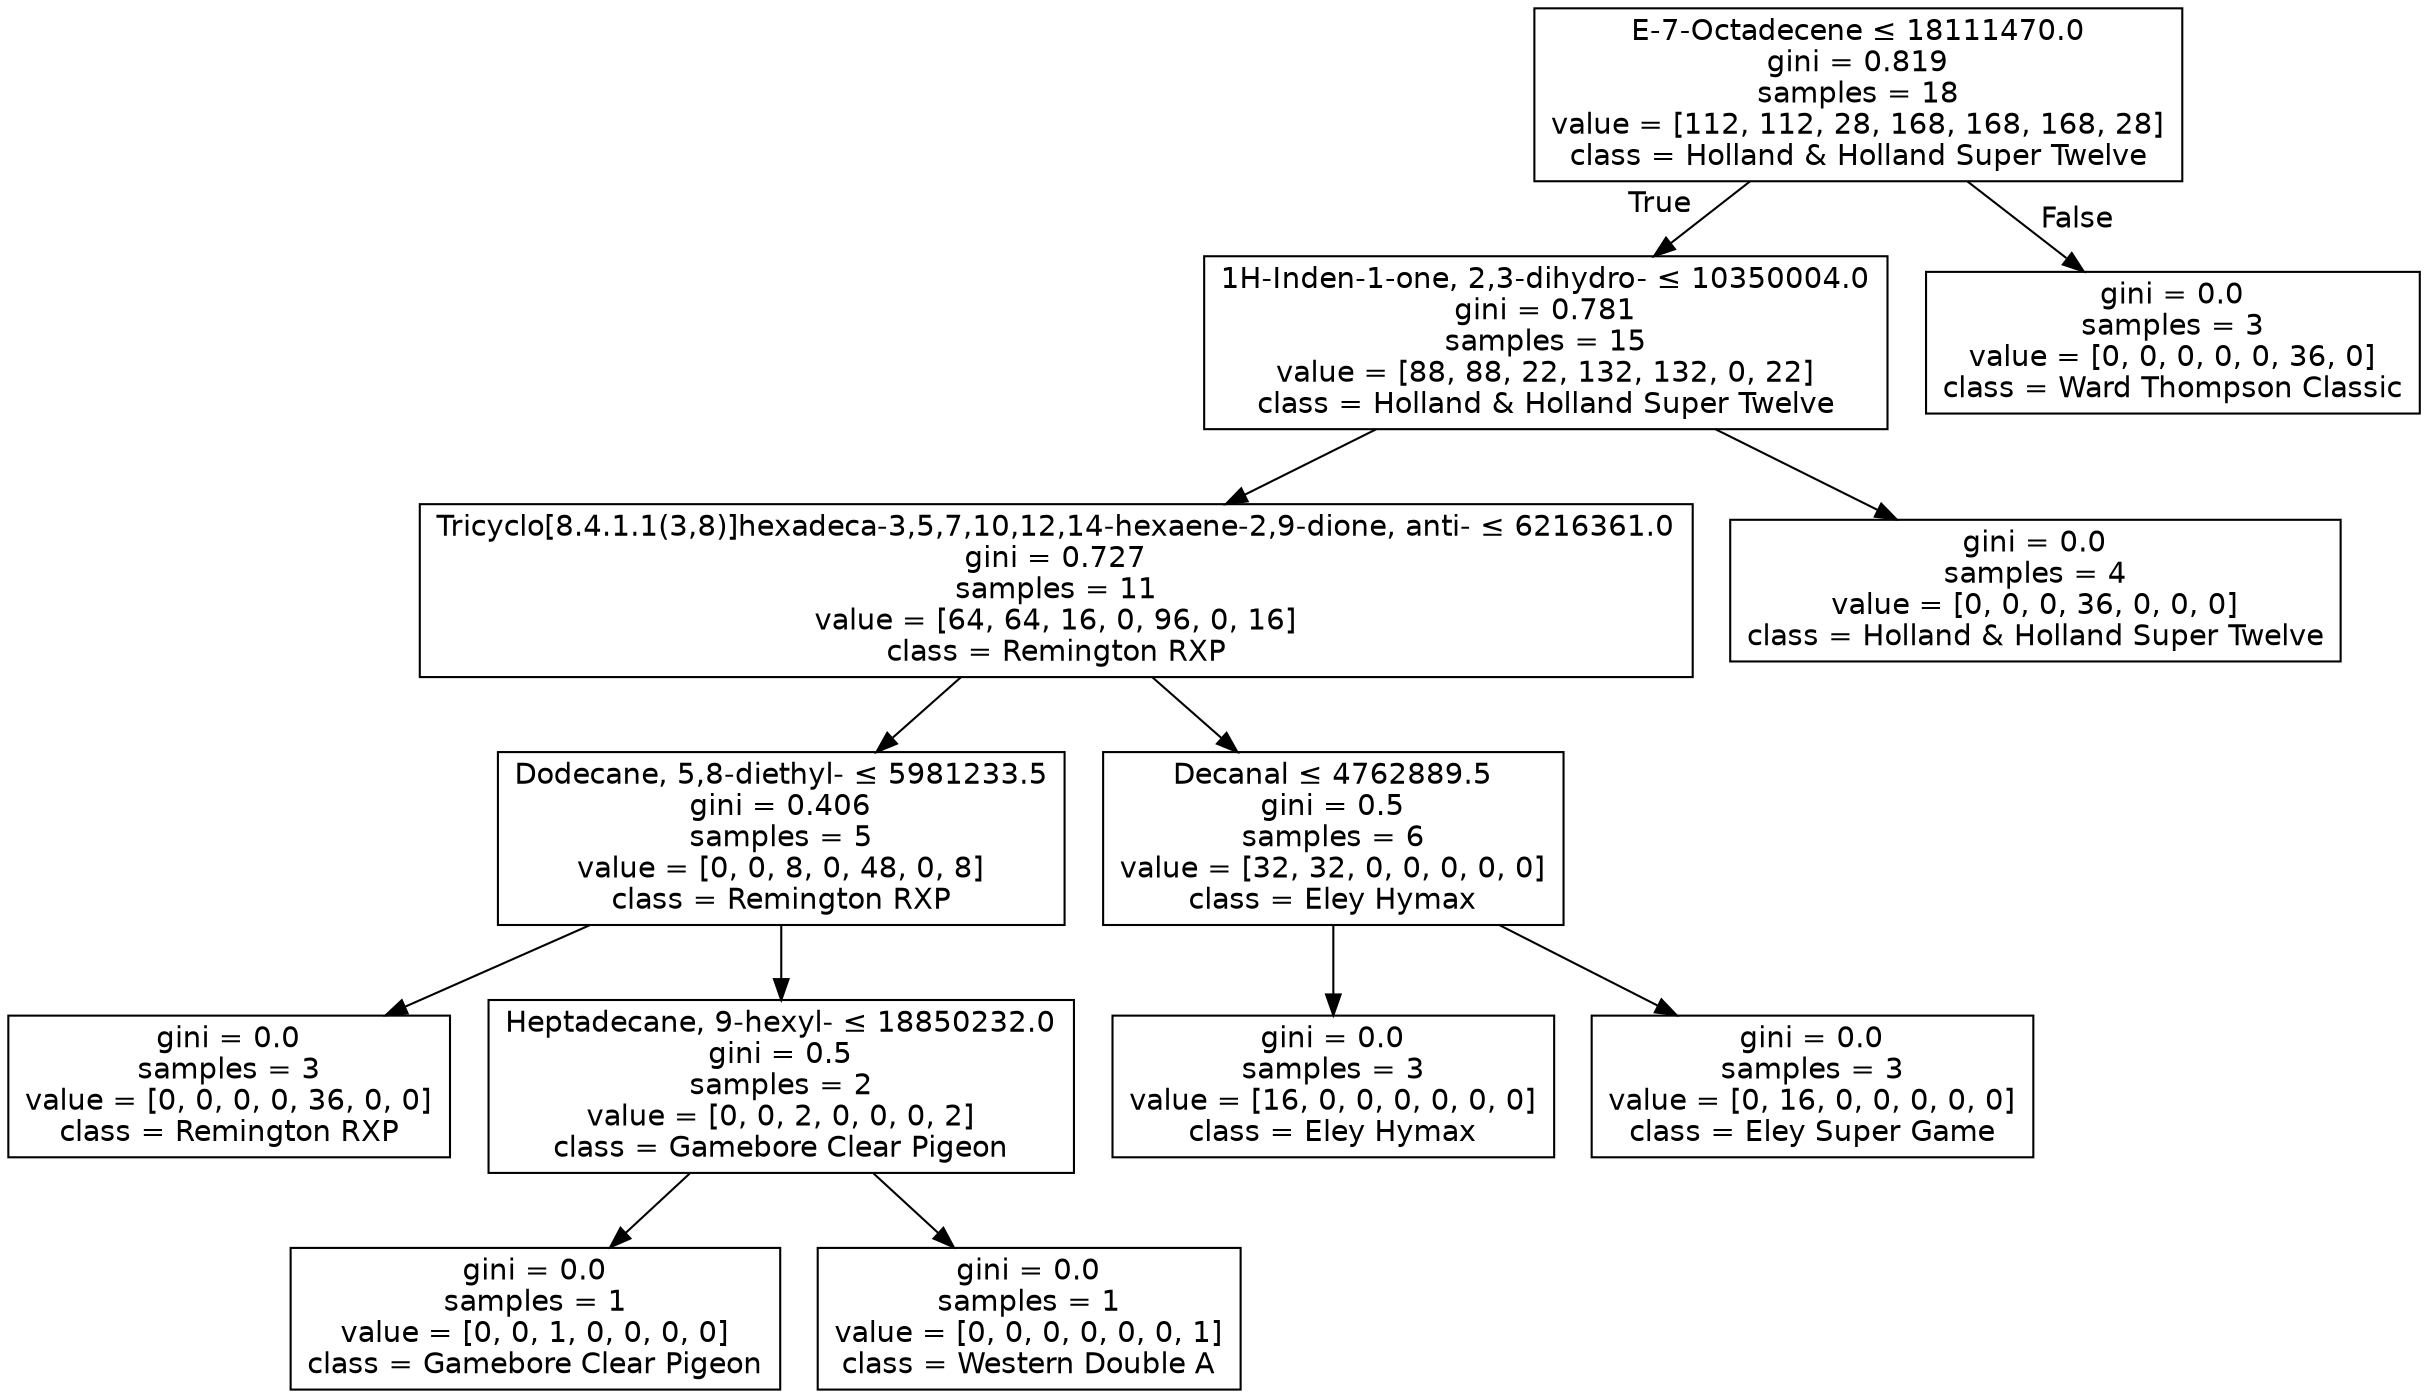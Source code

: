 digraph Tree {
node [shape=box, fontname="helvetica"] ;
edge [fontname="helvetica"] ;
0 [label=<E-7-Octadecene &le; 18111470.0<br/>gini = 0.819<br/>samples = 18<br/>value = [112, 112, 28, 168, 168, 168, 28]<br/>class = Holland &amp; Holland Super Twelve>] ;
1 [label=<1H-Inden-1-one, 2,3-dihydro- &le; 10350004.0<br/>gini = 0.781<br/>samples = 15<br/>value = [88, 88, 22, 132, 132, 0, 22]<br/>class = Holland &amp; Holland Super Twelve>] ;
0 -> 1 [labeldistance=2.5, labelangle=45, headlabel="True"] ;
2 [label=<Tricyclo[8.4.1.1(3,8)]hexadeca-3,5,7,10,12,14-hexaene-2,9-dione, anti- &le; 6216361.0<br/>gini = 0.727<br/>samples = 11<br/>value = [64, 64, 16, 0, 96, 0, 16]<br/>class = Remington RXP>] ;
1 -> 2 ;
3 [label=<Dodecane, 5,8-diethyl- &le; 5981233.5<br/>gini = 0.406<br/>samples = 5<br/>value = [0, 0, 8, 0, 48, 0, 8]<br/>class = Remington RXP>] ;
2 -> 3 ;
4 [label=<gini = 0.0<br/>samples = 3<br/>value = [0, 0, 0, 0, 36, 0, 0]<br/>class = Remington RXP>] ;
3 -> 4 ;
5 [label=<Heptadecane, 9-hexyl- &le; 18850232.0<br/>gini = 0.5<br/>samples = 2<br/>value = [0, 0, 2, 0, 0, 0, 2]<br/>class = Gamebore Clear Pigeon>] ;
3 -> 5 ;
6 [label=<gini = 0.0<br/>samples = 1<br/>value = [0, 0, 1, 0, 0, 0, 0]<br/>class = Gamebore Clear Pigeon>] ;
5 -> 6 ;
7 [label=<gini = 0.0<br/>samples = 1<br/>value = [0, 0, 0, 0, 0, 0, 1]<br/>class = Western Double A>] ;
5 -> 7 ;
8 [label=<Decanal &le; 4762889.5<br/>gini = 0.5<br/>samples = 6<br/>value = [32, 32, 0, 0, 0, 0, 0]<br/>class = Eley Hymax>] ;
2 -> 8 ;
9 [label=<gini = 0.0<br/>samples = 3<br/>value = [16, 0, 0, 0, 0, 0, 0]<br/>class = Eley Hymax>] ;
8 -> 9 ;
10 [label=<gini = 0.0<br/>samples = 3<br/>value = [0, 16, 0, 0, 0, 0, 0]<br/>class = Eley Super Game>] ;
8 -> 10 ;
11 [label=<gini = 0.0<br/>samples = 4<br/>value = [0, 0, 0, 36, 0, 0, 0]<br/>class = Holland &amp; Holland Super Twelve>] ;
1 -> 11 ;
12 [label=<gini = 0.0<br/>samples = 3<br/>value = [0, 0, 0, 0, 0, 36, 0]<br/>class = Ward Thompson Classic>] ;
0 -> 12 [labeldistance=2.5, labelangle=-45, headlabel="False"] ;
}
